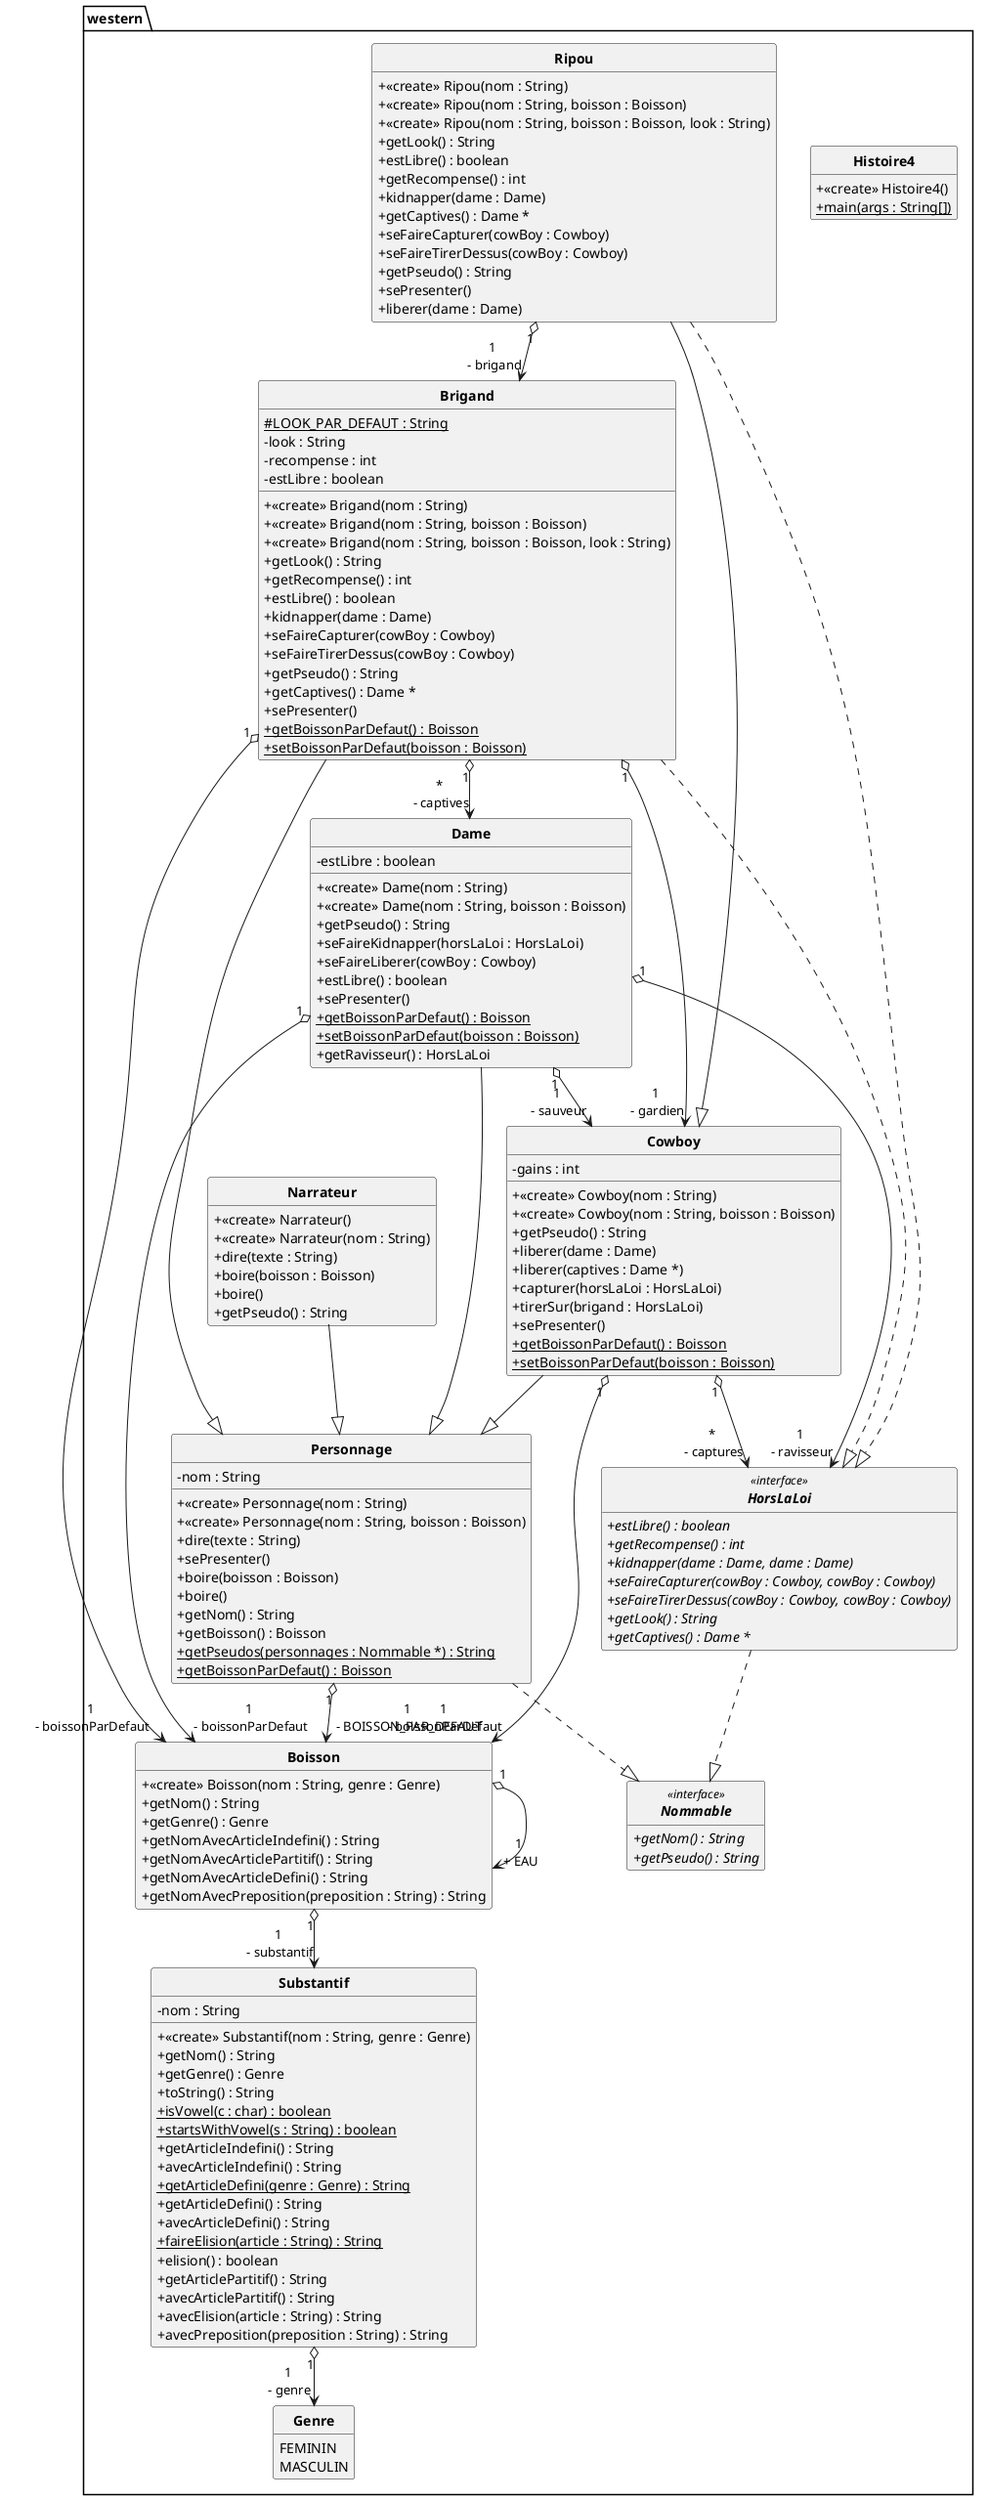 @startuml
'https://plantuml.com/class-diagram
skinparam style strictuml
skinparam classAttributeIconSize 0
skinparam classFontStyle Bold

hide empty members

package western{
class Boisson{
	+ <<create>> Boisson(nom : String, genre : Genre)
	+ getNom() : String
	+ getGenre() : Genre
	+ getNomAvecArticleIndefini() : String
	+ getNomAvecArticlePartitif() : String
	+ getNomAvecArticleDefini() : String
	+ getNomAvecPreposition(preposition : String) : String
}

class Brigand{
	# LOOK_PAR_DEFAUT : String {static}
	- look : String
	- recompense : int
	- estLibre : boolean
	+ <<create>> Brigand(nom : String)
	+ <<create>> Brigand(nom : String, boisson : Boisson)
	+ <<create>> Brigand(nom : String, boisson : Boisson, look : String)
	+ getLook() : String
	+ getRecompense() : int
	+ estLibre() : boolean
	+ kidnapper(dame : Dame)
	+ seFaireCapturer(cowBoy : Cowboy)
	+ seFaireTirerDessus(cowBoy : Cowboy)
	+ getPseudo() : String
	+ getCaptives() : Dame *
	+ sePresenter()
	+ getBoissonParDefaut() {static} : Boisson
	+ setBoissonParDefaut(boisson : Boisson) {static}
}

class Cowboy{
	- gains : int
	+ <<create>> Cowboy(nom : String)
	+ <<create>> Cowboy(nom : String, boisson : Boisson)
	+ getPseudo() : String
	+ liberer(dame : Dame)
	+ liberer(captives : Dame *)
	+ capturer(horsLaLoi : HorsLaLoi)
	+ tirerSur(brigand : HorsLaLoi)
	+ sePresenter()
	+ getBoissonParDefaut() {static} : Boisson
	+ setBoissonParDefaut(boisson : Boisson) {static}
}

class Dame{
	- estLibre : boolean
	+ <<create>> Dame(nom : String)
	+ <<create>> Dame(nom : String, boisson : Boisson)
	+ getPseudo() : String
	+ seFaireKidnapper(horsLaLoi : HorsLaLoi)
	+ seFaireLiberer(cowBoy : Cowboy)
	+ estLibre() : boolean
	+ sePresenter()
	+ getBoissonParDefaut() {static} : Boisson
	+ setBoissonParDefaut(boisson : Boisson) {static}
	+ getRavisseur() : HorsLaLoi
}

class Genre{
	FEMININ
	MASCULIN
}

class Histoire4{
	+ <<create>> Histoire4()
	+ main(args : String[]) {static}
}

interface HorsLaLoi<<interface>>{
	+ estLibre() {abstract} : boolean
	+ getRecompense() {abstract} : int
	+ kidnapper(dame : Dame, dame : Dame) {abstract}
	+ seFaireCapturer(cowBoy : Cowboy, cowBoy : Cowboy) {abstract}
	+ seFaireTirerDessus(cowBoy : Cowboy, cowBoy : Cowboy) {abstract}
	+ getLook() {abstract} : String
	+ getCaptives() {abstract} : Dame *
}

class Narrateur{
	+ <<create>> Narrateur()
	+ <<create>> Narrateur(nom : String)
	+ dire(texte : String)
	+ boire(boisson : Boisson)
	+ boire()
	+ getPseudo() : String
}

interface Nommable<<interface>>{
	+ getNom() {abstract} : String
	+ getPseudo() {abstract} : String
}

class Personnage{
	- nom : String
	+ <<create>> Personnage(nom : String)
	+ <<create>> Personnage(nom : String, boisson : Boisson)
	+ dire(texte : String)
	+ sePresenter()
	+ boire(boisson : Boisson)
	+ boire()
	+ getNom() : String
	+ getBoisson() : Boisson
	+ getPseudos(personnages : Nommable *) {static} : String
	+ getBoissonParDefaut() {static} : Boisson
}

class Ripou{
	+ <<create>> Ripou(nom : String)
	+ <<create>> Ripou(nom : String, boisson : Boisson)
	+ <<create>> Ripou(nom : String, boisson : Boisson, look : String)
	+ getLook() : String
	+ estLibre() : boolean
	+ getRecompense() : int
	+ kidnapper(dame : Dame)
	+ getCaptives() : Dame *
	+ seFaireCapturer(cowBoy : Cowboy)
	+ seFaireTirerDessus(cowBoy : Cowboy)
	+ getPseudo() : String
	+ sePresenter()
	+ liberer(dame : Dame)
}

class Substantif{
	- nom : String
	+ <<create>> Substantif(nom : String, genre : Genre)
	+ getNom() : String
	+ getGenre() : Genre
	+ toString() : String
	+ isVowel(c : char) {static} : boolean
	+ startsWithVowel(s : String) {static} : boolean
	+ getArticleIndefini() : String
	+ avecArticleIndefini() : String
	+ getArticleDefini(genre : Genre) {static} : String
	+ getArticleDefini() : String
	+ avecArticleDefini() : String
	+ faireElision(article : String) {static} : String
	+ elision() : boolean
	+ getArticlePartitif() : String
	+ avecArticlePartitif() : String
	+ avecElision(article : String) : String
	+ avecPreposition(preposition : String) : String
}


Boisson "1" o--> "1\n - substantif" Substantif

Boisson "1" o--> "1\n + EAU" Boisson

Brigand "1" o--> "*\n - captives" Dame

Brigand "1" o--> "1\n - gardien" Cowboy

Brigand "1" o--> "1\n - boissonParDefaut" Boisson

Brigand --|> Personnage

Brigand ..|> HorsLaLoi

Cowboy "1" o--> "*\n - captures" HorsLaLoi

Cowboy "1" o--> "1\n - boissonParDefaut" Boisson

Cowboy --|> Personnage

Dame "1" o--> "1\n - sauveur" Cowboy

Dame "1" o--> "1\n - ravisseur" HorsLaLoi

Dame "1" o--> "1\n - boissonParDefaut" Boisson

Dame --|> Personnage

HorsLaLoi ..|> Nommable

Narrateur --|> Personnage

Personnage "1" o--> "1\n - BOISSON_PAR_DEFAUT" Boisson

Personnage ..|> Nommable

Ripou "1" o--> "1\n - brigand" Brigand

Ripou --|> Cowboy

Ripou ..|> HorsLaLoi

Substantif "1" o--> "1\n - genre" Genre

}
@enduml